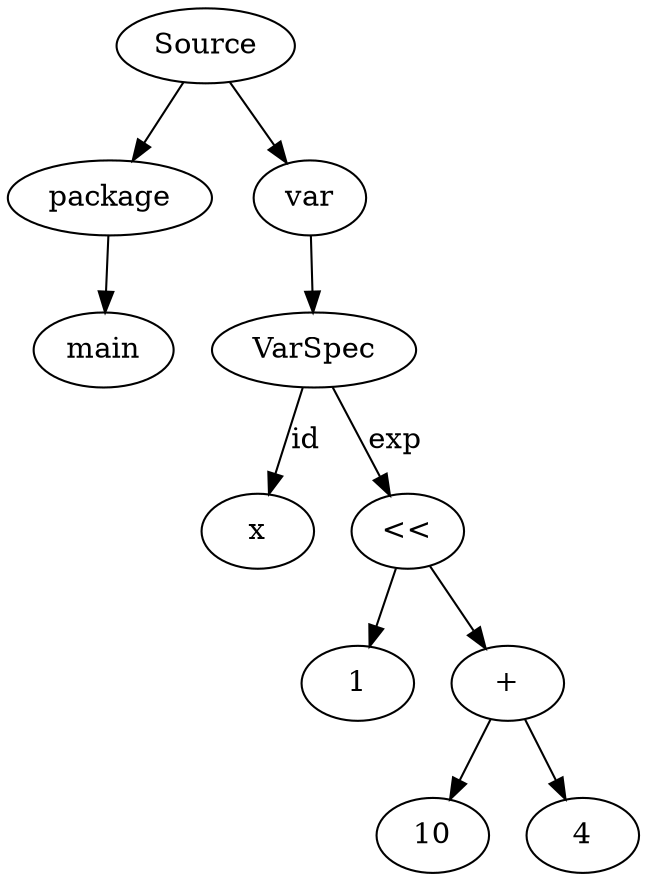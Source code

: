 digraph {
	0 [label=package]
	1 [label=main]
	0 -> 1 [label=""]
	2 [label=x]
	3 [label=1]
	4 [label=10]
	5 [label=4]
	6 [label="+"]
	6 -> 4 [label=""]
	6 -> 5 [label=""]
	7 [label="<<"]
	7 -> 3 [label=""]
	7 -> 6 [label=""]
	8 [label=VarSpec]
	8 -> 2 [label=id]
	8 -> 7 [label=exp]
	9 [label=var]
	9 -> 8 [label=""]
	10 [label=Source]
	10 -> 0 [label=""]
	10 -> 9 [label=""]
}
